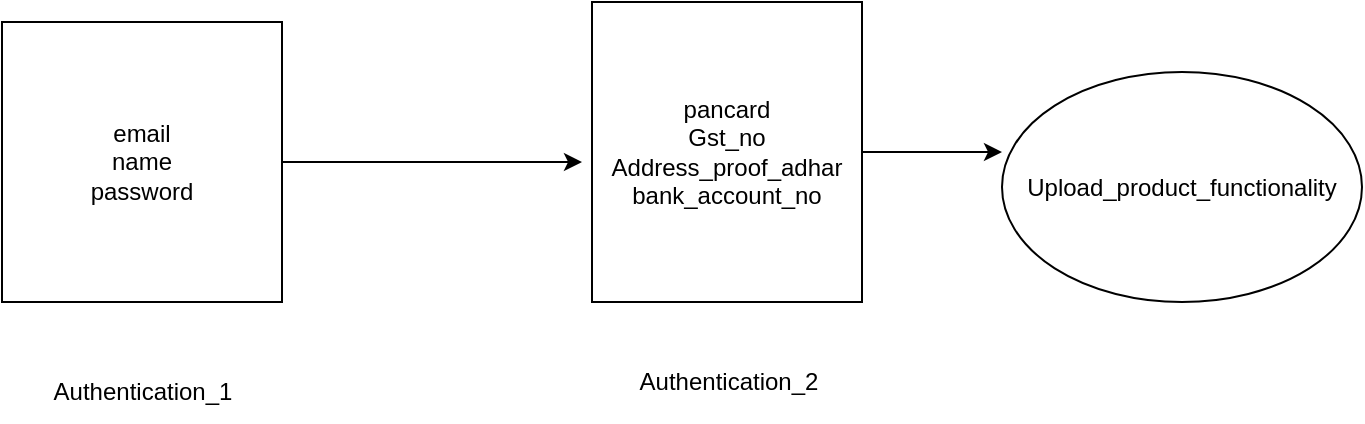 <mxfile>
    <diagram id="-x2WmiZHg_akARdYQSPT" name="Page-1">
        <mxGraphModel dx="1454" dy="568" grid="1" gridSize="10" guides="1" tooltips="1" connect="1" arrows="1" fold="1" page="1" pageScale="1" pageWidth="850" pageHeight="1100" math="0" shadow="0">
            <root>
                <mxCell id="0"/>
                <mxCell id="1" parent="0"/>
                <mxCell id="6" style="edgeStyle=none;html=1;" edge="1" parent="1" source="2">
                    <mxGeometry relative="1" as="geometry">
                        <mxPoint x="360" y="100" as="targetPoint"/>
                    </mxGeometry>
                </mxCell>
                <mxCell id="2" value="email&lt;br&gt;name&lt;br&gt;password" style="whiteSpace=wrap;html=1;" vertex="1" parent="1">
                    <mxGeometry x="70" y="30" width="140" height="140" as="geometry"/>
                </mxCell>
                <mxCell id="3" value="Authentication_1" style="text;html=1;align=center;verticalAlign=middle;resizable=0;points=[];autosize=1;strokeColor=none;fillColor=none;" vertex="1" parent="1">
                    <mxGeometry x="85" y="200" width="110" height="30" as="geometry"/>
                </mxCell>
                <mxCell id="12" style="edgeStyle=none;html=1;exitX=1;exitY=0.5;exitDx=0;exitDy=0;" edge="1" parent="1" source="8">
                    <mxGeometry relative="1" as="geometry">
                        <mxPoint x="570" y="95" as="targetPoint"/>
                    </mxGeometry>
                </mxCell>
                <mxCell id="8" value="pancard&lt;br&gt;Gst_no&lt;br&gt;Address_proof_adhar&lt;br&gt;bank_account_no&lt;br&gt;" style="whiteSpace=wrap;html=1;" vertex="1" parent="1">
                    <mxGeometry x="365" y="20" width="135" height="150" as="geometry"/>
                </mxCell>
                <mxCell id="9" value="Authentication_2" style="text;html=1;align=center;verticalAlign=middle;resizable=0;points=[];autosize=1;strokeColor=none;fillColor=none;" vertex="1" parent="1">
                    <mxGeometry x="377.5" y="195" width="110" height="30" as="geometry"/>
                </mxCell>
                <mxCell id="14" value="Upload_product_functionality" style="ellipse;whiteSpace=wrap;html=1;" vertex="1" parent="1">
                    <mxGeometry x="570" y="55" width="180" height="115" as="geometry"/>
                </mxCell>
            </root>
        </mxGraphModel>
    </diagram>
</mxfile>